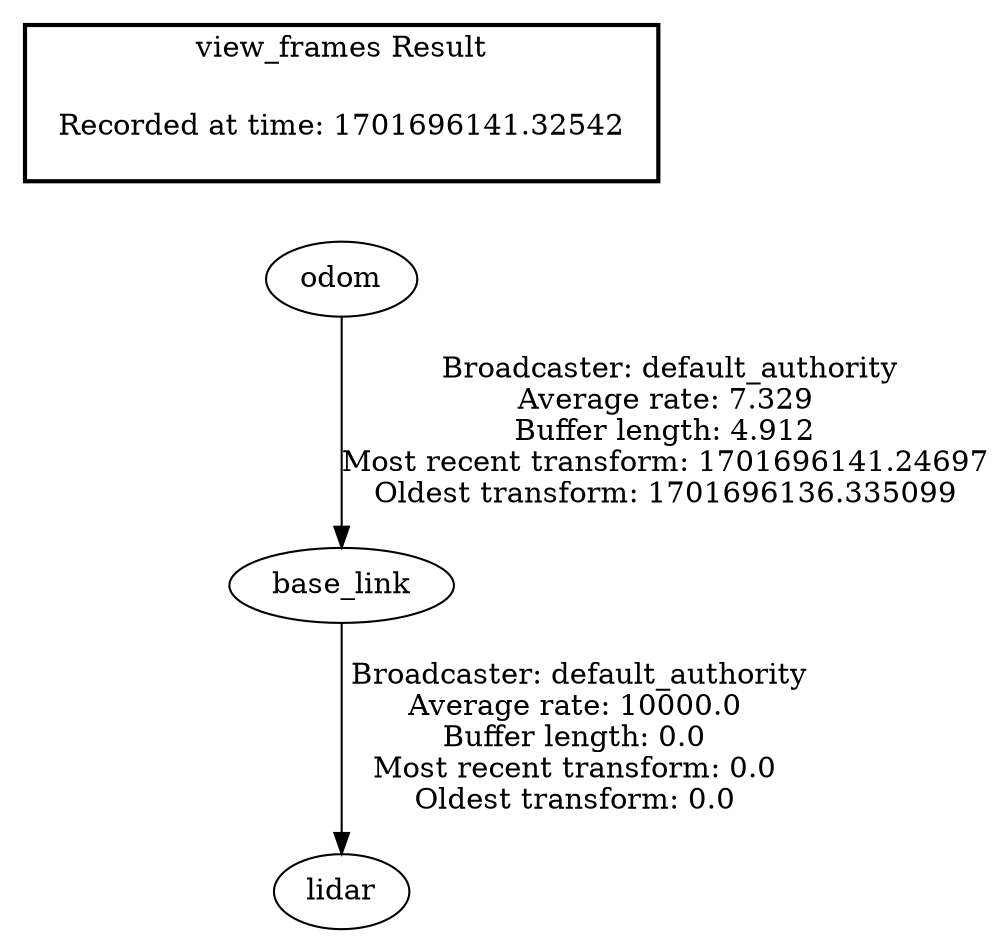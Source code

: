 digraph G {
"base_link" -> "lidar"[label=" Broadcaster: default_authority\nAverage rate: 10000.0\nBuffer length: 0.0\nMost recent transform: 0.0\nOldest transform: 0.0\n"];
"odom" -> "base_link"[label=" Broadcaster: default_authority\nAverage rate: 7.329\nBuffer length: 4.912\nMost recent transform: 1701696141.24697\nOldest transform: 1701696136.335099\n"];
edge [style=invis];
 subgraph cluster_legend { style=bold; color=black; label ="view_frames Result";
"Recorded at time: 1701696141.32542"[ shape=plaintext ] ;
}->"odom";
}